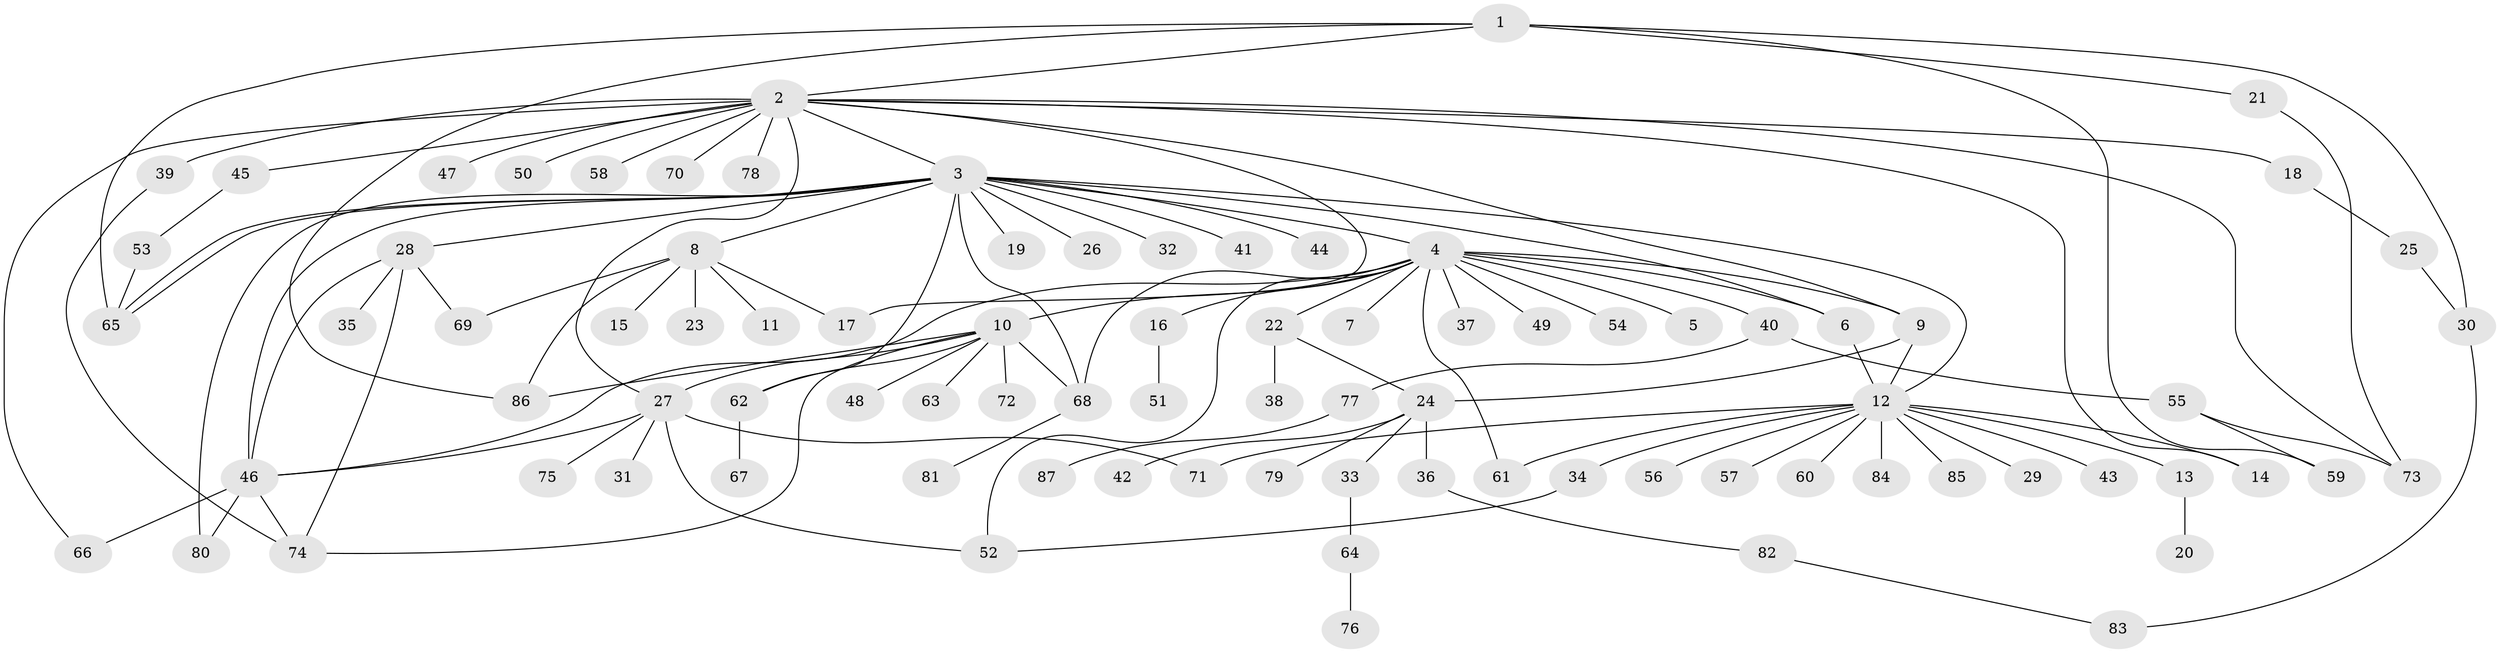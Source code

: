 // Generated by graph-tools (version 1.1) at 2025/35/03/09/25 02:35:25]
// undirected, 87 vertices, 120 edges
graph export_dot {
graph [start="1"]
  node [color=gray90,style=filled];
  1;
  2;
  3;
  4;
  5;
  6;
  7;
  8;
  9;
  10;
  11;
  12;
  13;
  14;
  15;
  16;
  17;
  18;
  19;
  20;
  21;
  22;
  23;
  24;
  25;
  26;
  27;
  28;
  29;
  30;
  31;
  32;
  33;
  34;
  35;
  36;
  37;
  38;
  39;
  40;
  41;
  42;
  43;
  44;
  45;
  46;
  47;
  48;
  49;
  50;
  51;
  52;
  53;
  54;
  55;
  56;
  57;
  58;
  59;
  60;
  61;
  62;
  63;
  64;
  65;
  66;
  67;
  68;
  69;
  70;
  71;
  72;
  73;
  74;
  75;
  76;
  77;
  78;
  79;
  80;
  81;
  82;
  83;
  84;
  85;
  86;
  87;
  1 -- 2;
  1 -- 21;
  1 -- 30;
  1 -- 59;
  1 -- 65;
  1 -- 86;
  2 -- 3;
  2 -- 9;
  2 -- 14;
  2 -- 17;
  2 -- 18;
  2 -- 27;
  2 -- 39;
  2 -- 45;
  2 -- 47;
  2 -- 50;
  2 -- 58;
  2 -- 66;
  2 -- 70;
  2 -- 73;
  2 -- 78;
  3 -- 4;
  3 -- 6;
  3 -- 8;
  3 -- 12;
  3 -- 19;
  3 -- 26;
  3 -- 28;
  3 -- 32;
  3 -- 41;
  3 -- 44;
  3 -- 46;
  3 -- 62;
  3 -- 65;
  3 -- 65;
  3 -- 68;
  3 -- 80;
  4 -- 5;
  4 -- 6;
  4 -- 7;
  4 -- 9;
  4 -- 10;
  4 -- 16;
  4 -- 22;
  4 -- 37;
  4 -- 40;
  4 -- 46;
  4 -- 49;
  4 -- 52;
  4 -- 54;
  4 -- 61;
  4 -- 68;
  6 -- 12;
  8 -- 11;
  8 -- 15;
  8 -- 17;
  8 -- 23;
  8 -- 69;
  8 -- 86;
  9 -- 12;
  9 -- 24;
  10 -- 27;
  10 -- 48;
  10 -- 62;
  10 -- 63;
  10 -- 68;
  10 -- 72;
  10 -- 74;
  10 -- 86;
  12 -- 13;
  12 -- 14;
  12 -- 29;
  12 -- 34;
  12 -- 43;
  12 -- 56;
  12 -- 57;
  12 -- 60;
  12 -- 61;
  12 -- 71;
  12 -- 84;
  12 -- 85;
  13 -- 20;
  16 -- 51;
  18 -- 25;
  21 -- 73;
  22 -- 24;
  22 -- 38;
  24 -- 33;
  24 -- 36;
  24 -- 42;
  24 -- 79;
  25 -- 30;
  27 -- 31;
  27 -- 46;
  27 -- 52;
  27 -- 71;
  27 -- 75;
  28 -- 35;
  28 -- 46;
  28 -- 69;
  28 -- 74;
  30 -- 83;
  33 -- 64;
  34 -- 52;
  36 -- 82;
  39 -- 74;
  40 -- 55;
  40 -- 77;
  45 -- 53;
  46 -- 66;
  46 -- 74;
  46 -- 80;
  53 -- 65;
  55 -- 59;
  55 -- 73;
  62 -- 67;
  64 -- 76;
  68 -- 81;
  77 -- 87;
  82 -- 83;
}
